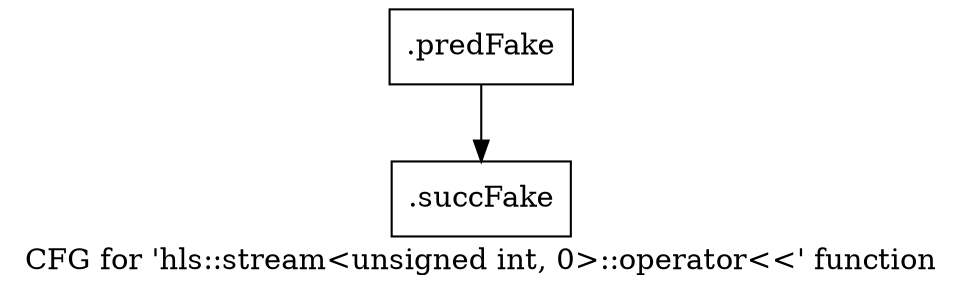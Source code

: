 digraph "CFG for 'hls::stream\<unsigned int, 0\>::operator\<\<' function" {
	label="CFG for 'hls::stream\<unsigned int, 0\>::operator\<\<' function";

	Node0x3a97400 [shape=record,filename="",linenumber="",label="{.predFake}"];
	Node0x3a97400 -> Node0x3b3ba60[ callList="" memoryops="" filename="/usr/vitis/Vitis_HLS/2020.2/include/hls_stream_thread_unsafe.h" execusionnum="124600"];
	Node0x3b3ba60 [shape=record,filename="/usr/vitis/Vitis_HLS/2020.2/include/hls_stream_thread_unsafe.h",linenumber="194",label="{.succFake}"];
}
